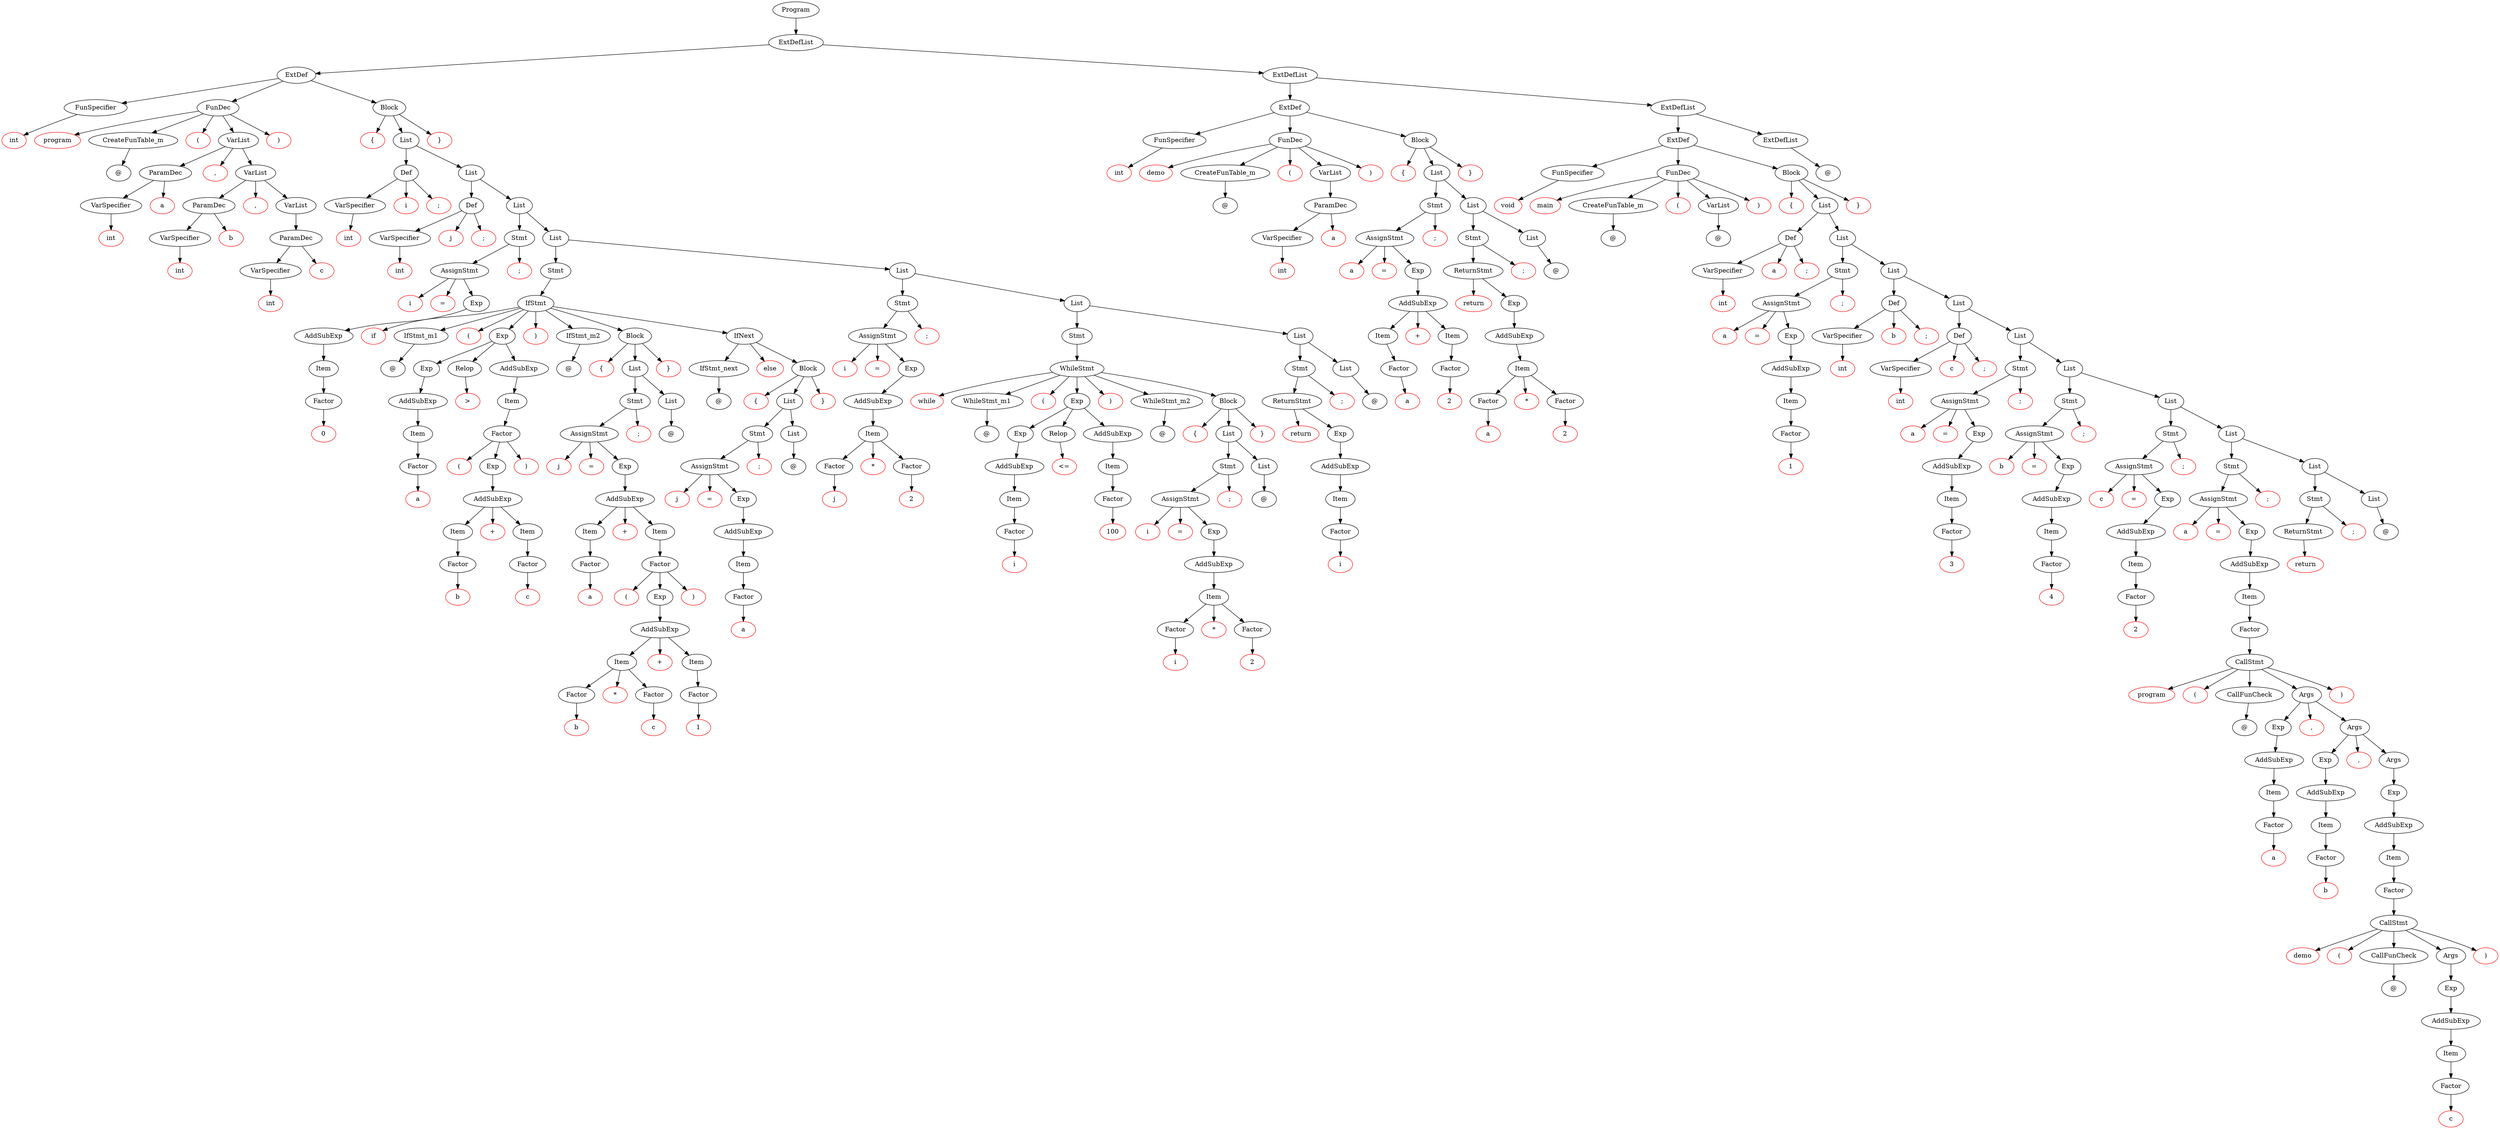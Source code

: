 digraph mygraph {
n0[label="int",color=red];
n1[label="FunSpecifier"];
n1 -> n0;
n2[label="program",color=red];
n3[label="CreateFunTable_m"];
e4[label="@"];
n3 -> e4;
n4[label="(",color=red];
n5[label="int",color=red];
n6[label="VarSpecifier"];
n6 -> n5;
n7[label="a",color=red];
n8[label="ParamDec"];
n8 -> n7;
n8 -> n6;
n9[label=",",color=red];
n10[label="int",color=red];
n11[label="VarSpecifier"];
n11 -> n10;
n12[label="b",color=red];
n13[label="ParamDec"];
n13 -> n12;
n13 -> n11;
n14[label=",",color=red];
n15[label="int",color=red];
n16[label="VarSpecifier"];
n16 -> n15;
n17[label="c",color=red];
n18[label="ParamDec"];
n18 -> n17;
n18 -> n16;
n19[label="VarList"];
n19 -> n18;
n20[label="VarList"];
n20 -> n19;
n20 -> n14;
n20 -> n13;
n21[label="VarList"];
n21 -> n20;
n21 -> n9;
n21 -> n8;
n22[label=")",color=red];
n23[label="FunDec"];
n23 -> n22;
n23 -> n21;
n23 -> n4;
n23 -> n3;
n23 -> n2;
n24[label="{",color=red];
n25[label="int",color=red];
n26[label="VarSpecifier"];
n26 -> n25;
n27[label="i",color=red];
n28[label=";",color=red];
n29[label="Def"];
n29 -> n28;
n29 -> n27;
n29 -> n26;
n30[label="int",color=red];
n31[label="VarSpecifier"];
n31 -> n30;
n32[label="j",color=red];
n33[label=";",color=red];
n34[label="Def"];
n34 -> n33;
n34 -> n32;
n34 -> n31;
n35[label="i",color=red];
n36[label="=",color=red];
n37[label="0",color=red];
n38[label="Factor"];
n38 -> n37;
n39[label="Item"];
n39 -> n38;
n40[label="AddSubExp"];
n40 -> n39;
n41[label="Exp"];
n41 -> n40;
n42[label="AssignStmt"];
n42 -> n41;
n42 -> n36;
n42 -> n35;
n43[label=";",color=red];
n44[label="Stmt"];
n44 -> n43;
n44 -> n42;
n45[label="if",color=red];
n46[label="IfStmt_m1"];
e47[label="@"];
n46 -> e47;
n47[label="(",color=red];
n48[label="a",color=red];
n49[label="Factor"];
n49 -> n48;
n50[label="Item"];
n50 -> n49;
n51[label="AddSubExp"];
n51 -> n50;
n52[label="Exp"];
n52 -> n51;
n53[label=">",color=red];
n54[label="Relop"];
n54 -> n53;
n55[label="(",color=red];
n56[label="b",color=red];
n57[label="Factor"];
n57 -> n56;
n58[label="Item"];
n58 -> n57;
n59[label="+",color=red];
n60[label="c",color=red];
n61[label="Factor"];
n61 -> n60;
n62[label="Item"];
n62 -> n61;
n63[label="AddSubExp"];
n63 -> n62;
n63 -> n59;
n63 -> n58;
n64[label="Exp"];
n64 -> n63;
n65[label=")",color=red];
n66[label="Factor"];
n66 -> n65;
n66 -> n64;
n66 -> n55;
n67[label="Item"];
n67 -> n66;
n68[label="AddSubExp"];
n68 -> n67;
n69[label="Exp"];
n69 -> n68;
n69 -> n54;
n69 -> n52;
n70[label=")",color=red];
n71[label="IfStmt_m2"];
e72[label="@"];
n71 -> e72;
n72[label="{",color=red];
n73[label="j",color=red];
n74[label="=",color=red];
n75[label="a",color=red];
n76[label="Factor"];
n76 -> n75;
n77[label="Item"];
n77 -> n76;
n78[label="+",color=red];
n79[label="(",color=red];
n80[label="b",color=red];
n81[label="Factor"];
n81 -> n80;
n82[label="*",color=red];
n83[label="c",color=red];
n84[label="Factor"];
n84 -> n83;
n85[label="Item"];
n85 -> n84;
n85 -> n82;
n85 -> n81;
n86[label="+",color=red];
n87[label="1",color=red];
n88[label="Factor"];
n88 -> n87;
n89[label="Item"];
n89 -> n88;
n90[label="AddSubExp"];
n90 -> n89;
n90 -> n86;
n90 -> n85;
n91[label="Exp"];
n91 -> n90;
n92[label=")",color=red];
n93[label="Factor"];
n93 -> n92;
n93 -> n91;
n93 -> n79;
n94[label="Item"];
n94 -> n93;
n95[label="AddSubExp"];
n95 -> n94;
n95 -> n78;
n95 -> n77;
n96[label="Exp"];
n96 -> n95;
n97[label="AssignStmt"];
n97 -> n96;
n97 -> n74;
n97 -> n73;
n98[label=";",color=red];
n99[label="Stmt"];
n99 -> n98;
n99 -> n97;
n100[label="List"];
e101[label="@"];
n100 -> e101;
n101[label="List"];
n101 -> n100;
n101 -> n99;
n102[label="}",color=red];
n103[label="Block"];
n103 -> n102;
n103 -> n101;
n103 -> n72;
n104[label="IfStmt_next"];
e105[label="@"];
n104 -> e105;
n105[label="else",color=red];
n106[label="{",color=red];
n107[label="j",color=red];
n108[label="=",color=red];
n109[label="a",color=red];
n110[label="Factor"];
n110 -> n109;
n111[label="Item"];
n111 -> n110;
n112[label="AddSubExp"];
n112 -> n111;
n113[label="Exp"];
n113 -> n112;
n114[label="AssignStmt"];
n114 -> n113;
n114 -> n108;
n114 -> n107;
n115[label=";",color=red];
n116[label="Stmt"];
n116 -> n115;
n116 -> n114;
n117[label="List"];
e118[label="@"];
n117 -> e118;
n118[label="List"];
n118 -> n117;
n118 -> n116;
n119[label="}",color=red];
n120[label="Block"];
n120 -> n119;
n120 -> n118;
n120 -> n106;
n121[label="IfNext"];
n121 -> n120;
n121 -> n105;
n121 -> n104;
n122[label="IfStmt"];
n122 -> n121;
n122 -> n103;
n122 -> n71;
n122 -> n70;
n122 -> n69;
n122 -> n47;
n122 -> n46;
n122 -> n45;
n123[label="Stmt"];
n123 -> n122;
n124[label="i",color=red];
n125[label="=",color=red];
n126[label="j",color=red];
n127[label="Factor"];
n127 -> n126;
n128[label="*",color=red];
n129[label="2",color=red];
n130[label="Factor"];
n130 -> n129;
n131[label="Item"];
n131 -> n130;
n131 -> n128;
n131 -> n127;
n132[label="AddSubExp"];
n132 -> n131;
n133[label="Exp"];
n133 -> n132;
n134[label="AssignStmt"];
n134 -> n133;
n134 -> n125;
n134 -> n124;
n135[label=";",color=red];
n136[label="Stmt"];
n136 -> n135;
n136 -> n134;
n137[label="while",color=red];
n138[label="WhileStmt_m1"];
e139[label="@"];
n138 -> e139;
n139[label="(",color=red];
n140[label="i",color=red];
n141[label="Factor"];
n141 -> n140;
n142[label="Item"];
n142 -> n141;
n143[label="AddSubExp"];
n143 -> n142;
n144[label="Exp"];
n144 -> n143;
n145[label="<=",color=red];
n146[label="Relop"];
n146 -> n145;
n147[label="100",color=red];
n148[label="Factor"];
n148 -> n147;
n149[label="Item"];
n149 -> n148;
n150[label="AddSubExp"];
n150 -> n149;
n151[label="Exp"];
n151 -> n150;
n151 -> n146;
n151 -> n144;
n152[label=")",color=red];
n153[label="WhileStmt_m2"];
e154[label="@"];
n153 -> e154;
n154[label="{",color=red];
n155[label="i",color=red];
n156[label="=",color=red];
n157[label="i",color=red];
n158[label="Factor"];
n158 -> n157;
n159[label="*",color=red];
n160[label="2",color=red];
n161[label="Factor"];
n161 -> n160;
n162[label="Item"];
n162 -> n161;
n162 -> n159;
n162 -> n158;
n163[label="AddSubExp"];
n163 -> n162;
n164[label="Exp"];
n164 -> n163;
n165[label="AssignStmt"];
n165 -> n164;
n165 -> n156;
n165 -> n155;
n166[label=";",color=red];
n167[label="Stmt"];
n167 -> n166;
n167 -> n165;
n168[label="List"];
e169[label="@"];
n168 -> e169;
n169[label="List"];
n169 -> n168;
n169 -> n167;
n170[label="}",color=red];
n171[label="Block"];
n171 -> n170;
n171 -> n169;
n171 -> n154;
n172[label="WhileStmt"];
n172 -> n171;
n172 -> n153;
n172 -> n152;
n172 -> n151;
n172 -> n139;
n172 -> n138;
n172 -> n137;
n173[label="Stmt"];
n173 -> n172;
n174[label="return",color=red];
n175[label="i",color=red];
n176[label="Factor"];
n176 -> n175;
n177[label="Item"];
n177 -> n176;
n178[label="AddSubExp"];
n178 -> n177;
n179[label="Exp"];
n179 -> n178;
n180[label="ReturnStmt"];
n180 -> n179;
n180 -> n174;
n181[label=";",color=red];
n182[label="Stmt"];
n182 -> n181;
n182 -> n180;
n183[label="List"];
e184[label="@"];
n183 -> e184;
n184[label="List"];
n184 -> n183;
n184 -> n182;
n185[label="List"];
n185 -> n184;
n185 -> n173;
n186[label="List"];
n186 -> n185;
n186 -> n136;
n187[label="List"];
n187 -> n186;
n187 -> n123;
n188[label="List"];
n188 -> n187;
n188 -> n44;
n189[label="List"];
n189 -> n188;
n189 -> n34;
n190[label="List"];
n190 -> n189;
n190 -> n29;
n191[label="}",color=red];
n192[label="Block"];
n192 -> n191;
n192 -> n190;
n192 -> n24;
n193[label="ExtDef"];
n193 -> n192;
n193 -> n23;
n193 -> n1;
n194[label="int",color=red];
n195[label="FunSpecifier"];
n195 -> n194;
n196[label="demo",color=red];
n197[label="CreateFunTable_m"];
e198[label="@"];
n197 -> e198;
n198[label="(",color=red];
n199[label="int",color=red];
n200[label="VarSpecifier"];
n200 -> n199;
n201[label="a",color=red];
n202[label="ParamDec"];
n202 -> n201;
n202 -> n200;
n203[label="VarList"];
n203 -> n202;
n204[label=")",color=red];
n205[label="FunDec"];
n205 -> n204;
n205 -> n203;
n205 -> n198;
n205 -> n197;
n205 -> n196;
n206[label="{",color=red];
n207[label="a",color=red];
n208[label="=",color=red];
n209[label="a",color=red];
n210[label="Factor"];
n210 -> n209;
n211[label="Item"];
n211 -> n210;
n212[label="+",color=red];
n213[label="2",color=red];
n214[label="Factor"];
n214 -> n213;
n215[label="Item"];
n215 -> n214;
n216[label="AddSubExp"];
n216 -> n215;
n216 -> n212;
n216 -> n211;
n217[label="Exp"];
n217 -> n216;
n218[label="AssignStmt"];
n218 -> n217;
n218 -> n208;
n218 -> n207;
n219[label=";",color=red];
n220[label="Stmt"];
n220 -> n219;
n220 -> n218;
n221[label="return",color=red];
n222[label="a",color=red];
n223[label="Factor"];
n223 -> n222;
n224[label="*",color=red];
n225[label="2",color=red];
n226[label="Factor"];
n226 -> n225;
n227[label="Item"];
n227 -> n226;
n227 -> n224;
n227 -> n223;
n228[label="AddSubExp"];
n228 -> n227;
n229[label="Exp"];
n229 -> n228;
n230[label="ReturnStmt"];
n230 -> n229;
n230 -> n221;
n231[label=";",color=red];
n232[label="Stmt"];
n232 -> n231;
n232 -> n230;
n233[label="List"];
e234[label="@"];
n233 -> e234;
n234[label="List"];
n234 -> n233;
n234 -> n232;
n235[label="List"];
n235 -> n234;
n235 -> n220;
n236[label="}",color=red];
n237[label="Block"];
n237 -> n236;
n237 -> n235;
n237 -> n206;
n238[label="ExtDef"];
n238 -> n237;
n238 -> n205;
n238 -> n195;
n239[label="void",color=red];
n240[label="FunSpecifier"];
n240 -> n239;
n241[label="main",color=red];
n242[label="CreateFunTable_m"];
e243[label="@"];
n242 -> e243;
n243[label="(",color=red];
n244[label="VarList"];
e245[label="@"];
n244 -> e245;
n245[label=")",color=red];
n246[label="FunDec"];
n246 -> n245;
n246 -> n244;
n246 -> n243;
n246 -> n242;
n246 -> n241;
n247[label="{",color=red];
n248[label="int",color=red];
n249[label="VarSpecifier"];
n249 -> n248;
n250[label="a",color=red];
n251[label=";",color=red];
n252[label="Def"];
n252 -> n251;
n252 -> n250;
n252 -> n249;
n253[label="a",color=red];
n254[label="=",color=red];
n255[label="1",color=red];
n256[label="Factor"];
n256 -> n255;
n257[label="Item"];
n257 -> n256;
n258[label="AddSubExp"];
n258 -> n257;
n259[label="Exp"];
n259 -> n258;
n260[label="AssignStmt"];
n260 -> n259;
n260 -> n254;
n260 -> n253;
n261[label=";",color=red];
n262[label="Stmt"];
n262 -> n261;
n262 -> n260;
n263[label="int",color=red];
n264[label="VarSpecifier"];
n264 -> n263;
n265[label="b",color=red];
n266[label=";",color=red];
n267[label="Def"];
n267 -> n266;
n267 -> n265;
n267 -> n264;
n268[label="int",color=red];
n269[label="VarSpecifier"];
n269 -> n268;
n270[label="c",color=red];
n271[label=";",color=red];
n272[label="Def"];
n272 -> n271;
n272 -> n270;
n272 -> n269;
n273[label="a",color=red];
n274[label="=",color=red];
n275[label="3",color=red];
n276[label="Factor"];
n276 -> n275;
n277[label="Item"];
n277 -> n276;
n278[label="AddSubExp"];
n278 -> n277;
n279[label="Exp"];
n279 -> n278;
n280[label="AssignStmt"];
n280 -> n279;
n280 -> n274;
n280 -> n273;
n281[label=";",color=red];
n282[label="Stmt"];
n282 -> n281;
n282 -> n280;
n283[label="b",color=red];
n284[label="=",color=red];
n285[label="4",color=red];
n286[label="Factor"];
n286 -> n285;
n287[label="Item"];
n287 -> n286;
n288[label="AddSubExp"];
n288 -> n287;
n289[label="Exp"];
n289 -> n288;
n290[label="AssignStmt"];
n290 -> n289;
n290 -> n284;
n290 -> n283;
n291[label=";",color=red];
n292[label="Stmt"];
n292 -> n291;
n292 -> n290;
n293[label="c",color=red];
n294[label="=",color=red];
n295[label="2",color=red];
n296[label="Factor"];
n296 -> n295;
n297[label="Item"];
n297 -> n296;
n298[label="AddSubExp"];
n298 -> n297;
n299[label="Exp"];
n299 -> n298;
n300[label="AssignStmt"];
n300 -> n299;
n300 -> n294;
n300 -> n293;
n301[label=";",color=red];
n302[label="Stmt"];
n302 -> n301;
n302 -> n300;
n303[label="a",color=red];
n304[label="=",color=red];
n305[label="program",color=red];
n306[label="(",color=red];
n307[label="CallFunCheck"];
e308[label="@"];
n307 -> e308;
n308[label="a",color=red];
n309[label="Factor"];
n309 -> n308;
n310[label="Item"];
n310 -> n309;
n311[label="AddSubExp"];
n311 -> n310;
n312[label="Exp"];
n312 -> n311;
n313[label=",",color=red];
n314[label="b",color=red];
n315[label="Factor"];
n315 -> n314;
n316[label="Item"];
n316 -> n315;
n317[label="AddSubExp"];
n317 -> n316;
n318[label="Exp"];
n318 -> n317;
n319[label=",",color=red];
n320[label="demo",color=red];
n321[label="(",color=red];
n322[label="CallFunCheck"];
e323[label="@"];
n322 -> e323;
n323[label="c",color=red];
n324[label="Factor"];
n324 -> n323;
n325[label="Item"];
n325 -> n324;
n326[label="AddSubExp"];
n326 -> n325;
n327[label="Exp"];
n327 -> n326;
n328[label="Args"];
n328 -> n327;
n329[label=")",color=red];
n330[label="CallStmt"];
n330 -> n329;
n330 -> n328;
n330 -> n322;
n330 -> n321;
n330 -> n320;
n331[label="Factor"];
n331 -> n330;
n332[label="Item"];
n332 -> n331;
n333[label="AddSubExp"];
n333 -> n332;
n334[label="Exp"];
n334 -> n333;
n335[label="Args"];
n335 -> n334;
n336[label="Args"];
n336 -> n335;
n336 -> n319;
n336 -> n318;
n337[label="Args"];
n337 -> n336;
n337 -> n313;
n337 -> n312;
n338[label=")",color=red];
n339[label="CallStmt"];
n339 -> n338;
n339 -> n337;
n339 -> n307;
n339 -> n306;
n339 -> n305;
n340[label="Factor"];
n340 -> n339;
n341[label="Item"];
n341 -> n340;
n342[label="AddSubExp"];
n342 -> n341;
n343[label="Exp"];
n343 -> n342;
n344[label="AssignStmt"];
n344 -> n343;
n344 -> n304;
n344 -> n303;
n345[label=";",color=red];
n346[label="Stmt"];
n346 -> n345;
n346 -> n344;
n347[label="return",color=red];
n348[label="ReturnStmt"];
n348 -> n347;
n349[label=";",color=red];
n350[label="Stmt"];
n350 -> n349;
n350 -> n348;
n351[label="List"];
e352[label="@"];
n351 -> e352;
n352[label="List"];
n352 -> n351;
n352 -> n350;
n353[label="List"];
n353 -> n352;
n353 -> n346;
n354[label="List"];
n354 -> n353;
n354 -> n302;
n355[label="List"];
n355 -> n354;
n355 -> n292;
n356[label="List"];
n356 -> n355;
n356 -> n282;
n357[label="List"];
n357 -> n356;
n357 -> n272;
n358[label="List"];
n358 -> n357;
n358 -> n267;
n359[label="List"];
n359 -> n358;
n359 -> n262;
n360[label="List"];
n360 -> n359;
n360 -> n252;
n361[label="}",color=red];
n362[label="Block"];
n362 -> n361;
n362 -> n360;
n362 -> n247;
n363[label="ExtDef"];
n363 -> n362;
n363 -> n246;
n363 -> n240;
n364[label="ExtDefList"];
e365[label="@"];
n364 -> e365;
n365[label="ExtDefList"];
n365 -> n364;
n365 -> n363;
n366[label="ExtDefList"];
n366 -> n365;
n366 -> n238;
n367[label="ExtDefList"];
n367 -> n366;
n367 -> n193;
n368[label="Program"];
n368 -> n367;
}